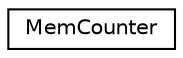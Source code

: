 digraph "Graphical Class Hierarchy"
{
  edge [fontname="Helvetica",fontsize="10",labelfontname="Helvetica",labelfontsize="10"];
  node [fontname="Helvetica",fontsize="10",shape=record];
  rankdir="LR";
  Node0 [label="MemCounter",height=0.2,width=0.4,color="black", fillcolor="white", style="filled",URL="$class_mem_counter.html"];
}
